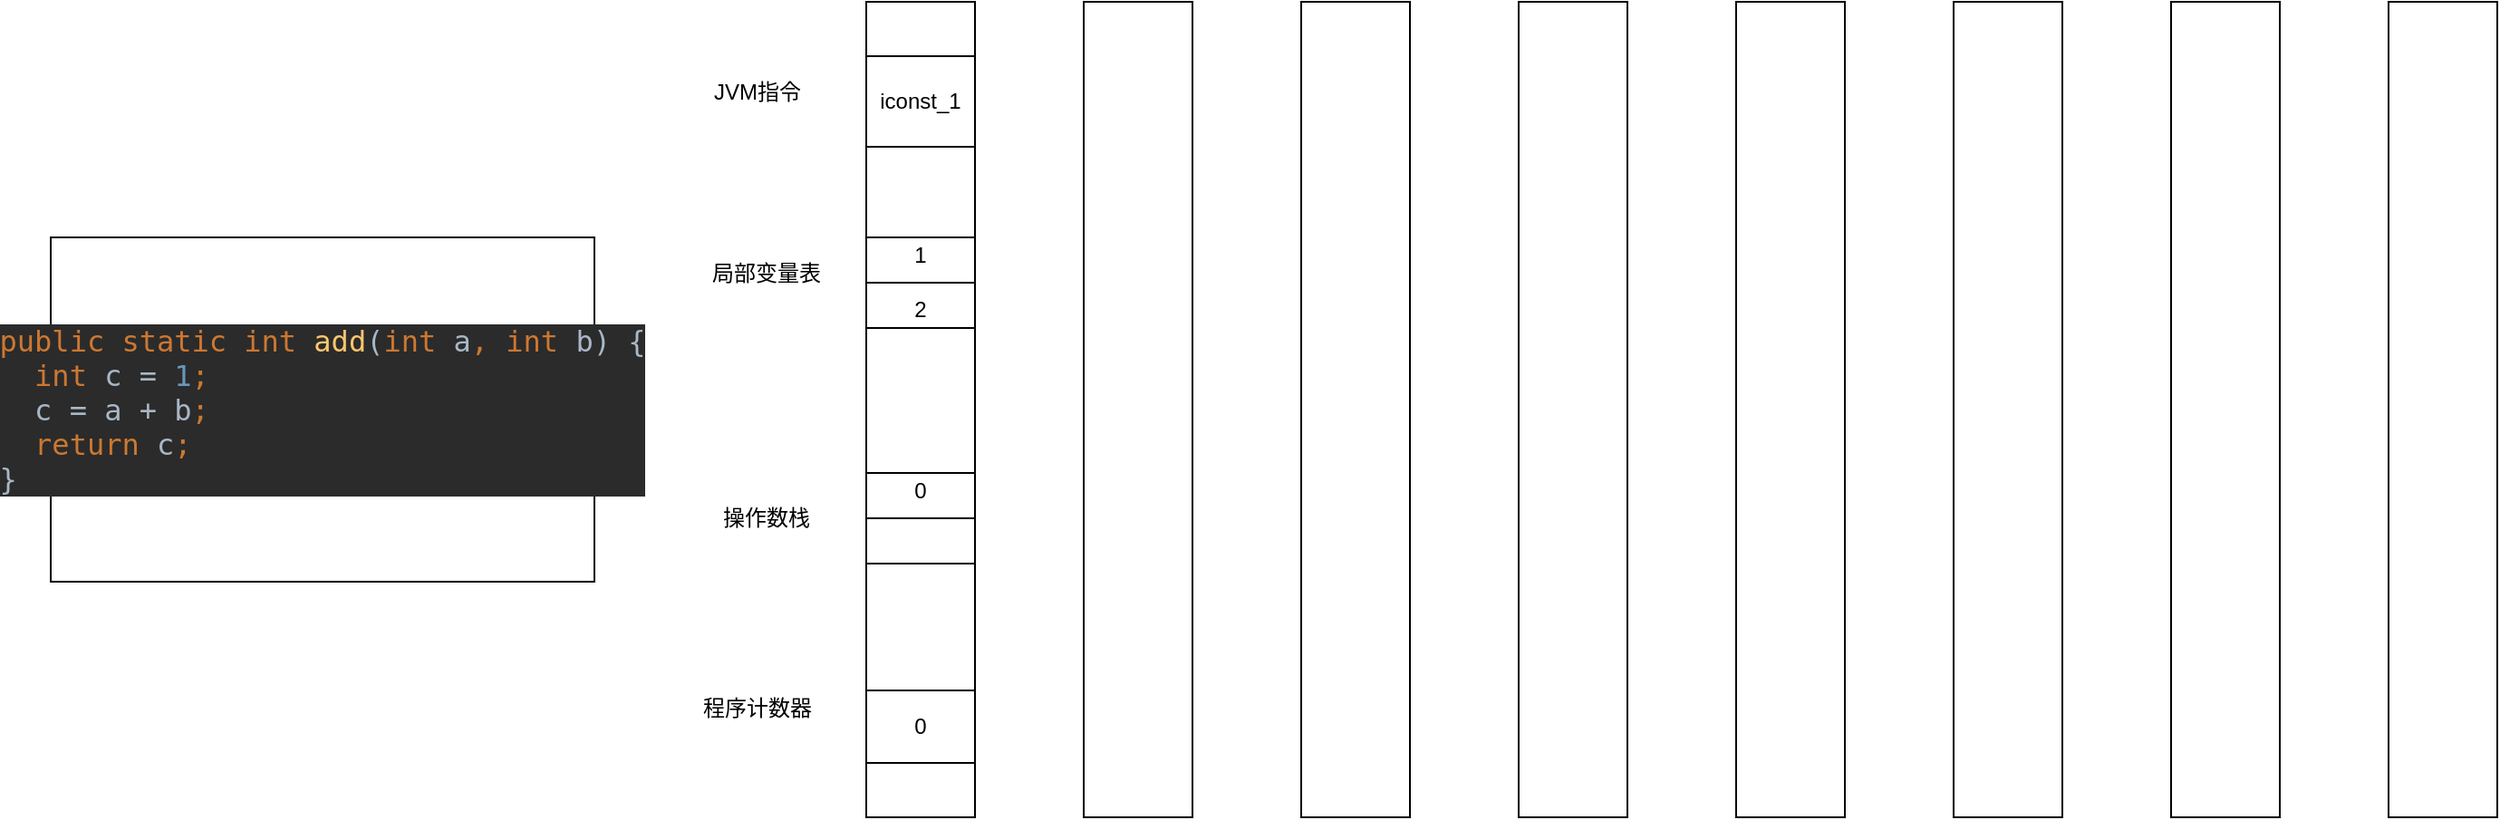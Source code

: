 <mxfile version="14.7.2" type="github"><diagram id="mXUCKLriqm6c5LfgHELx" name="Page-1"><mxGraphModel dx="2247" dy="802" grid="1" gridSize="10" guides="1" tooltips="1" connect="1" arrows="1" fold="1" page="1" pageScale="1" pageWidth="827" pageHeight="1169" math="0" shadow="0"><root><mxCell id="0"/><mxCell id="1" parent="0"/><mxCell id="AT-jJHjvUqjgdFzJRjXF-1" value="" style="rounded=0;whiteSpace=wrap;html=1;" vertex="1" parent="1"><mxGeometry x="200" y="60" width="60" height="450" as="geometry"/></mxCell><mxCell id="AT-jJHjvUqjgdFzJRjXF-2" value="" style="rounded=0;whiteSpace=wrap;html=1;" vertex="1" parent="1"><mxGeometry x="320" y="60" width="60" height="450" as="geometry"/></mxCell><mxCell id="AT-jJHjvUqjgdFzJRjXF-3" value="" style="rounded=0;whiteSpace=wrap;html=1;" vertex="1" parent="1"><mxGeometry x="440" y="60" width="60" height="450" as="geometry"/></mxCell><mxCell id="AT-jJHjvUqjgdFzJRjXF-4" value="" style="rounded=0;whiteSpace=wrap;html=1;" vertex="1" parent="1"><mxGeometry x="560" y="60" width="60" height="450" as="geometry"/></mxCell><mxCell id="AT-jJHjvUqjgdFzJRjXF-5" value="" style="rounded=0;whiteSpace=wrap;html=1;" vertex="1" parent="1"><mxGeometry x="680" y="60" width="60" height="450" as="geometry"/></mxCell><mxCell id="AT-jJHjvUqjgdFzJRjXF-6" value="" style="rounded=0;whiteSpace=wrap;html=1;" vertex="1" parent="1"><mxGeometry x="800" y="60" width="60" height="450" as="geometry"/></mxCell><mxCell id="AT-jJHjvUqjgdFzJRjXF-7" value="" style="rounded=0;whiteSpace=wrap;html=1;" vertex="1" parent="1"><mxGeometry x="920" y="60" width="60" height="450" as="geometry"/></mxCell><mxCell id="AT-jJHjvUqjgdFzJRjXF-8" value="" style="rounded=0;whiteSpace=wrap;html=1;" vertex="1" parent="1"><mxGeometry x="1040" y="60" width="60" height="450" as="geometry"/></mxCell><mxCell id="AT-jJHjvUqjgdFzJRjXF-9" value="&lt;pre style=&quot;background-color: rgb(43 , 43 , 43) ; font-family: &amp;#34;jetbrains mono&amp;#34; , monospace ; font-size: 12pt&quot;&gt;&lt;span style=&quot;color: rgb(169 , 183 , 198)&quot;&gt;&lt;span style=&quot;color: #cc7832&quot;&gt;public static int &lt;/span&gt;&lt;span style=&quot;color: #ffc66d&quot;&gt;add&lt;/span&gt;(&lt;span style=&quot;color: #cc7832&quot;&gt;int &lt;/span&gt;a&lt;span style=&quot;color: #cc7832&quot;&gt;, int &lt;/span&gt;b) {&lt;br&gt;&lt;div style=&quot;text-align: left&quot;&gt;&lt;span style=&quot;font-size: 12pt ; white-space: normal ; color: rgb(204 , 120 , 50)&quot;&gt;&amp;nbsp; int &lt;/span&gt;&lt;span style=&quot;font-size: 12pt ; white-space: normal&quot;&gt;c = &lt;/span&gt;&lt;span style=&quot;font-size: 12pt ; white-space: normal ; color: rgb(104 , 151 , 187)&quot;&gt;1&lt;/span&gt;&lt;span style=&quot;font-size: 12pt ; white-space: normal ; color: rgb(204 , 120 , 50)&quot;&gt;;&lt;/span&gt;&lt;/div&gt;&lt;span style=&quot;color: #cc7832&quot;&gt;&lt;div style=&quot;text-align: left&quot;&gt;&lt;span style=&quot;font-size: 12pt ; white-space: normal&quot;&gt;&lt;/span&gt;&lt;span style=&quot;color: rgb(169 , 183 , 198) ; font-size: 12pt ; white-space: normal&quot;&gt;&amp;nbsp; c = a + b&lt;/span&gt;&lt;span style=&quot;font-size: 12pt ; white-space: normal&quot;&gt;;&lt;/span&gt;&lt;/div&gt;&lt;/span&gt;&lt;span style=&quot;color: #cc7832&quot;&gt;&lt;div style=&quot;text-align: left&quot;&gt;&lt;span style=&quot;font-size: 12pt ; white-space: normal ; color: rgb(169 , 183 , 198)&quot;&gt;&lt;span style=&quot;color: #cc7832&quot;&gt;&amp;nbsp; return &lt;/span&gt;c&lt;/span&gt;&lt;font color=&quot;#cc7832&quot; style=&quot;font-size: 12pt ; white-space: normal&quot;&gt;;&lt;/font&gt;&lt;/div&gt;&lt;div style=&quot;text-align: left&quot;&gt;&lt;font color=&quot;#a9b7c6&quot; style=&quot;font-size: 12pt ; white-space: normal&quot;&gt;}&lt;/font&gt;&lt;/div&gt;&lt;/span&gt;&lt;/span&gt;&lt;/pre&gt;" style="rounded=0;whiteSpace=wrap;html=1;" vertex="1" parent="1"><mxGeometry x="-250" y="190" width="300" height="190" as="geometry"/></mxCell><mxCell id="AT-jJHjvUqjgdFzJRjXF-10" value="JVM指令" style="text;html=1;strokeColor=none;fillColor=none;align=center;verticalAlign=middle;whiteSpace=wrap;rounded=0;" vertex="1" parent="1"><mxGeometry x="110" y="100" width="60" height="20" as="geometry"/></mxCell><mxCell id="AT-jJHjvUqjgdFzJRjXF-11" value="局部变量表" style="text;html=1;strokeColor=none;fillColor=none;align=center;verticalAlign=middle;whiteSpace=wrap;rounded=0;" vertex="1" parent="1"><mxGeometry x="110" y="200" width="70" height="20" as="geometry"/></mxCell><mxCell id="AT-jJHjvUqjgdFzJRjXF-12" value="操作数栈" style="text;html=1;strokeColor=none;fillColor=none;align=center;verticalAlign=middle;whiteSpace=wrap;rounded=0;" vertex="1" parent="1"><mxGeometry x="110" y="335" width="70" height="20" as="geometry"/></mxCell><mxCell id="AT-jJHjvUqjgdFzJRjXF-13" value="程序计数器" style="text;html=1;strokeColor=none;fillColor=none;align=center;verticalAlign=middle;whiteSpace=wrap;rounded=0;" vertex="1" parent="1"><mxGeometry x="105" y="440" width="70" height="20" as="geometry"/></mxCell><mxCell id="AT-jJHjvUqjgdFzJRjXF-15" value="iconst_1" style="rounded=0;whiteSpace=wrap;html=1;" vertex="1" parent="1"><mxGeometry x="200" y="90" width="60" height="50" as="geometry"/></mxCell><mxCell id="AT-jJHjvUqjgdFzJRjXF-16" value="" style="rounded=0;whiteSpace=wrap;html=1;" vertex="1" parent="1"><mxGeometry x="200" y="320" width="60" height="50" as="geometry"/></mxCell><mxCell id="AT-jJHjvUqjgdFzJRjXF-17" value="" style="endArrow=none;html=1;exitX=0;exitY=0.5;exitDx=0;exitDy=0;entryX=1;entryY=0.5;entryDx=0;entryDy=0;" edge="1" parent="1" source="AT-jJHjvUqjgdFzJRjXF-16" target="AT-jJHjvUqjgdFzJRjXF-16"><mxGeometry width="50" height="50" relative="1" as="geometry"><mxPoint x="-30" y="500" as="sourcePoint"/><mxPoint x="20" y="450" as="targetPoint"/></mxGeometry></mxCell><mxCell id="AT-jJHjvUqjgdFzJRjXF-18" value="0" style="rounded=0;whiteSpace=wrap;html=1;" vertex="1" parent="1"><mxGeometry x="200" y="440" width="60" height="40" as="geometry"/></mxCell><mxCell id="AT-jJHjvUqjgdFzJRjXF-21" value="" style="rounded=0;whiteSpace=wrap;html=1;" vertex="1" parent="1"><mxGeometry x="200" y="190" width="60" height="50" as="geometry"/></mxCell><mxCell id="AT-jJHjvUqjgdFzJRjXF-22" value="" style="endArrow=none;html=1;exitX=0;exitY=0.5;exitDx=0;exitDy=0;entryX=1;entryY=0.5;entryDx=0;entryDy=0;" edge="1" parent="1" source="AT-jJHjvUqjgdFzJRjXF-21" target="AT-jJHjvUqjgdFzJRjXF-21"><mxGeometry width="50" height="50" relative="1" as="geometry"><mxPoint x="-40" y="160" as="sourcePoint"/><mxPoint x="10" y="110" as="targetPoint"/></mxGeometry></mxCell><mxCell id="AT-jJHjvUqjgdFzJRjXF-23" value="0" style="text;html=1;strokeColor=none;fillColor=none;align=center;verticalAlign=middle;whiteSpace=wrap;rounded=0;" vertex="1" parent="1"><mxGeometry x="210" y="320" width="40" height="20" as="geometry"/></mxCell><mxCell id="AT-jJHjvUqjgdFzJRjXF-24" value="1" style="text;html=1;strokeColor=none;fillColor=none;align=center;verticalAlign=middle;whiteSpace=wrap;rounded=0;" vertex="1" parent="1"><mxGeometry x="210" y="190" width="40" height="20" as="geometry"/></mxCell><mxCell id="AT-jJHjvUqjgdFzJRjXF-25" value="2" style="text;html=1;strokeColor=none;fillColor=none;align=center;verticalAlign=middle;whiteSpace=wrap;rounded=0;" vertex="1" parent="1"><mxGeometry x="210" y="220" width="40" height="20" as="geometry"/></mxCell></root></mxGraphModel></diagram></mxfile>